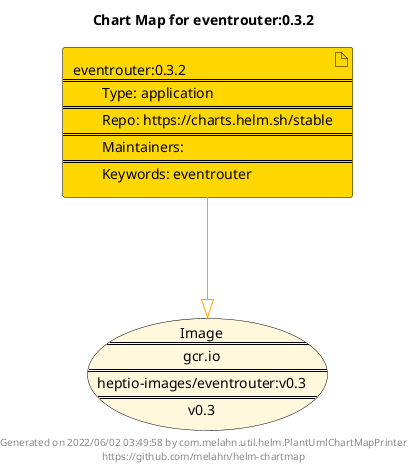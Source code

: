 @startuml
skinparam linetype ortho
skinparam backgroundColor white
skinparam usecaseBorderColor black
skinparam usecaseArrowColor LightSlateGray
skinparam artifactBorderColor black
skinparam artifactArrowColor LightSlateGray

title Chart Map for eventrouter:0.3.2

'There is one referenced Helm Chart
artifact "eventrouter:0.3.2\n====\n\tType: application\n====\n\tRepo: https://charts.helm.sh/stable\n====\n\tMaintainers: \n====\n\tKeywords: eventrouter" as eventrouter_0_3_2 #Gold

'There is one referenced Docker Image
usecase "Image\n====\ngcr.io\n====\nheptio-images/eventrouter:v0.3\n====\nv0.3" as gcr_io_heptio_images_eventrouter_v0_3 #Cornsilk

'Chart Dependencies
eventrouter_0_3_2--[#orange]-|>gcr_io_heptio_images_eventrouter_v0_3

center footer Generated on 2022/06/02 03:49:58 by com.melahn.util.helm.PlantUmlChartMapPrinter\nhttps://github.com/melahn/helm-chartmap
@enduml
